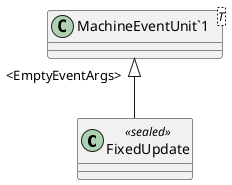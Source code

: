 @startuml
class FixedUpdate <<sealed>> {
}
class "MachineEventUnit`1"<T> {
}
"MachineEventUnit`1" "<EmptyEventArgs>" <|-- FixedUpdate
@enduml
